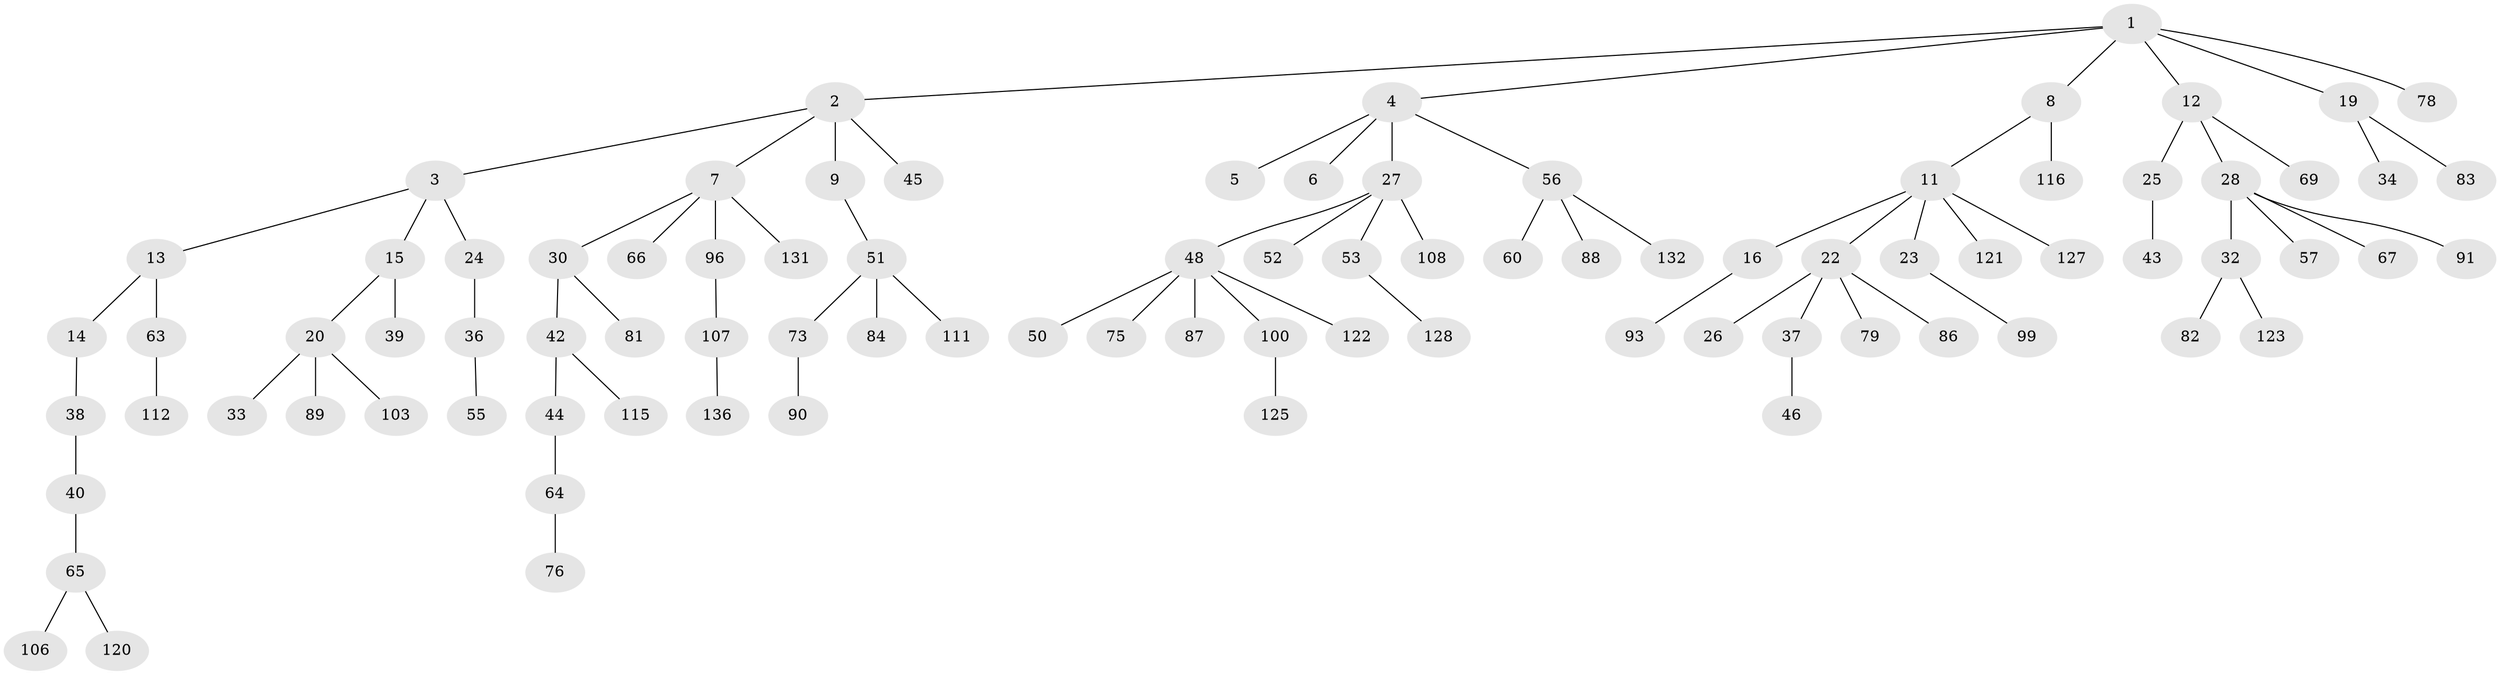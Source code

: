 // Generated by graph-tools (version 1.1) at 2025/24/03/03/25 07:24:05]
// undirected, 90 vertices, 89 edges
graph export_dot {
graph [start="1"]
  node [color=gray90,style=filled];
  1 [super="+17"];
  2 [super="+49"];
  3 [super="+110"];
  4 [super="+10"];
  5;
  6 [super="+114"];
  7 [super="+68"];
  8;
  9;
  11 [super="+94"];
  12 [super="+85"];
  13 [super="+117"];
  14 [super="+21"];
  15 [super="+18"];
  16 [super="+47"];
  19 [super="+101"];
  20 [super="+71"];
  22 [super="+35"];
  23 [super="+133"];
  24 [super="+62"];
  25;
  26 [super="+31"];
  27 [super="+29"];
  28 [super="+59"];
  30;
  32 [super="+41"];
  33;
  34 [super="+119"];
  36 [super="+113"];
  37 [super="+74"];
  38;
  39;
  40 [super="+104"];
  42 [super="+54"];
  43;
  44 [super="+61"];
  45;
  46 [super="+98"];
  48 [super="+97"];
  50;
  51 [super="+58"];
  52;
  53 [super="+109"];
  55;
  56 [super="+102"];
  57;
  60 [super="+126"];
  63;
  64 [super="+72"];
  65 [super="+80"];
  66 [super="+70"];
  67 [super="+138"];
  69 [super="+105"];
  73 [super="+92"];
  75 [super="+118"];
  76 [super="+77"];
  78 [super="+134"];
  79;
  81;
  82 [super="+124"];
  83 [super="+130"];
  84;
  86;
  87;
  88;
  89;
  90 [super="+95"];
  91;
  93;
  96 [super="+129"];
  99;
  100;
  103;
  106;
  107 [super="+137"];
  108;
  111;
  112;
  115;
  116;
  120;
  121;
  122;
  123;
  125;
  127;
  128;
  131 [super="+135"];
  132;
  136;
  1 -- 2;
  1 -- 4;
  1 -- 8;
  1 -- 12;
  1 -- 19;
  1 -- 78;
  2 -- 3;
  2 -- 7;
  2 -- 9;
  2 -- 45;
  3 -- 13;
  3 -- 15;
  3 -- 24;
  4 -- 5;
  4 -- 6;
  4 -- 56;
  4 -- 27;
  7 -- 30;
  7 -- 66;
  7 -- 96;
  7 -- 131;
  8 -- 11;
  8 -- 116;
  9 -- 51;
  11 -- 16;
  11 -- 22;
  11 -- 23;
  11 -- 121;
  11 -- 127;
  12 -- 25;
  12 -- 28;
  12 -- 69;
  13 -- 14;
  13 -- 63;
  14 -- 38;
  15 -- 20;
  15 -- 39;
  16 -- 93;
  19 -- 34;
  19 -- 83;
  20 -- 33;
  20 -- 89;
  20 -- 103;
  22 -- 26;
  22 -- 79;
  22 -- 86;
  22 -- 37;
  23 -- 99;
  24 -- 36;
  25 -- 43;
  27 -- 48;
  27 -- 53;
  27 -- 108;
  27 -- 52;
  28 -- 32;
  28 -- 57;
  28 -- 67;
  28 -- 91;
  30 -- 42;
  30 -- 81;
  32 -- 123;
  32 -- 82;
  36 -- 55;
  37 -- 46;
  38 -- 40;
  40 -- 65;
  42 -- 44;
  42 -- 115;
  44 -- 64;
  48 -- 50;
  48 -- 75;
  48 -- 87;
  48 -- 122;
  48 -- 100;
  51 -- 73;
  51 -- 84;
  51 -- 111;
  53 -- 128;
  56 -- 60;
  56 -- 88;
  56 -- 132;
  63 -- 112;
  64 -- 76;
  65 -- 106;
  65 -- 120;
  73 -- 90;
  96 -- 107;
  100 -- 125;
  107 -- 136;
}
